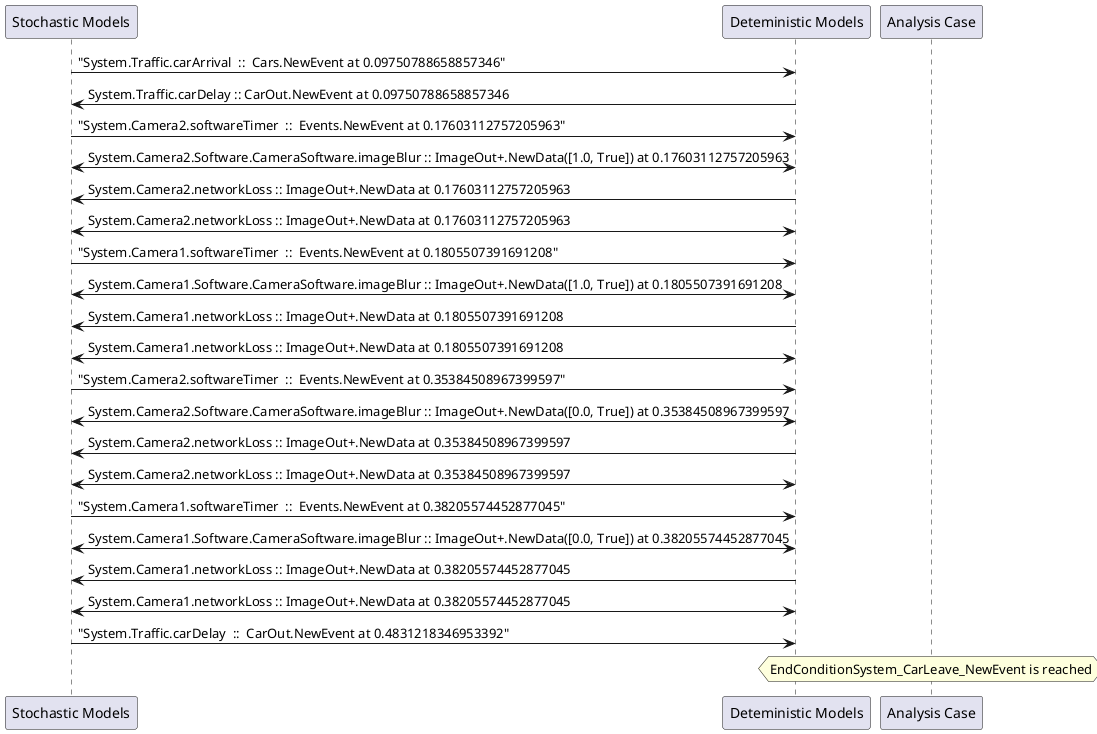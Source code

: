 
	@startuml
	participant "Stochastic Models" as stochmodel
	participant "Deteministic Models" as detmodel
	participant "Analysis Case" as analysis
	{15164_stop} stochmodel -> detmodel : "System.Traffic.carArrival  ::  Cars.NewEvent at 0.09750788658857346"
{15171_start} detmodel -> stochmodel : System.Traffic.carDelay :: CarOut.NewEvent at 0.09750788658857346
{15148_stop} stochmodel -> detmodel : "System.Camera2.softwareTimer  ::  Events.NewEvent at 0.17603112757205963"
detmodel <-> stochmodel : System.Camera2.Software.CameraSoftware.imageBlur :: ImageOut+.NewData([1.0, True]) at 0.17603112757205963
detmodel -> stochmodel : System.Camera2.networkLoss :: ImageOut+.NewData at 0.17603112757205963
detmodel <-> stochmodel : System.Camera2.networkLoss :: ImageOut+.NewData at 0.17603112757205963
{15132_stop} stochmodel -> detmodel : "System.Camera1.softwareTimer  ::  Events.NewEvent at 0.1805507391691208"
detmodel <-> stochmodel : System.Camera1.Software.CameraSoftware.imageBlur :: ImageOut+.NewData([1.0, True]) at 0.1805507391691208
detmodel -> stochmodel : System.Camera1.networkLoss :: ImageOut+.NewData at 0.1805507391691208
detmodel <-> stochmodel : System.Camera1.networkLoss :: ImageOut+.NewData at 0.1805507391691208
{15149_stop} stochmodel -> detmodel : "System.Camera2.softwareTimer  ::  Events.NewEvent at 0.35384508967399597"
detmodel <-> stochmodel : System.Camera2.Software.CameraSoftware.imageBlur :: ImageOut+.NewData([0.0, True]) at 0.35384508967399597
detmodel -> stochmodel : System.Camera2.networkLoss :: ImageOut+.NewData at 0.35384508967399597
detmodel <-> stochmodel : System.Camera2.networkLoss :: ImageOut+.NewData at 0.35384508967399597
{15133_stop} stochmodel -> detmodel : "System.Camera1.softwareTimer  ::  Events.NewEvent at 0.38205574452877045"
detmodel <-> stochmodel : System.Camera1.Software.CameraSoftware.imageBlur :: ImageOut+.NewData([0.0, True]) at 0.38205574452877045
detmodel -> stochmodel : System.Camera1.networkLoss :: ImageOut+.NewData at 0.38205574452877045
detmodel <-> stochmodel : System.Camera1.networkLoss :: ImageOut+.NewData at 0.38205574452877045
{15171_stop} stochmodel -> detmodel : "System.Traffic.carDelay  ::  CarOut.NewEvent at 0.4831218346953392"
{15171_start} <-> {15171_stop} : delay
hnote over analysis 
EndConditionSystem_CarLeave_NewEvent is reached
endnote
@enduml
